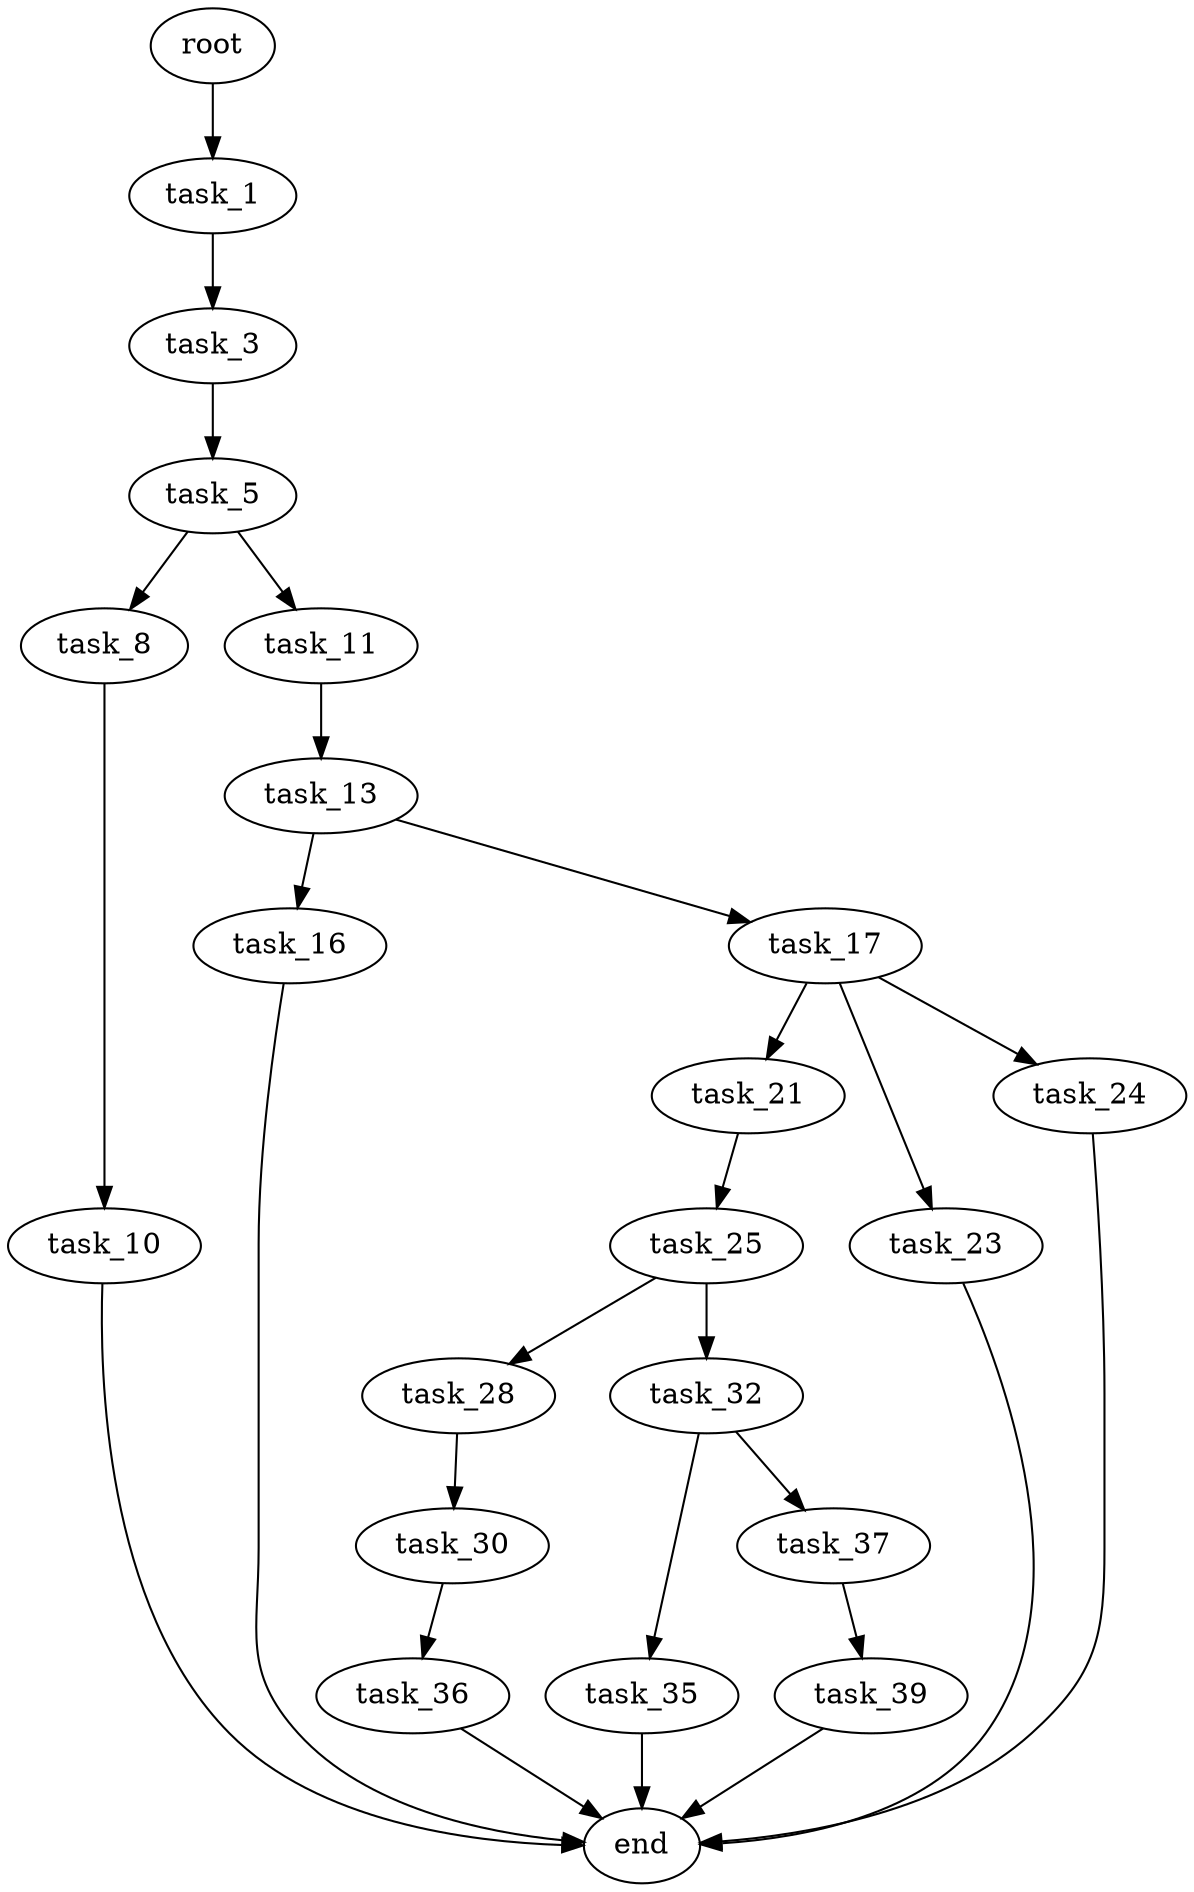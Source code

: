digraph G {
  root [size="0.000000"];
  task_1 [size="549755813888.000000"];
  task_3 [size="8589934592.000000"];
  task_5 [size="12379595434.000000"];
  task_8 [size="368293445632.000000"];
  task_10 [size="28991029248.000000"];
  task_11 [size="782757789696.000000"];
  task_13 [size="225192168434.000000"];
  task_16 [size="579899285314.000000"];
  task_17 [size="35218319594.000000"];
  task_21 [size="5529926651.000000"];
  task_23 [size="1678627386.000000"];
  task_24 [size="3760127867.000000"];
  task_25 [size="1481619935.000000"];
  task_28 [size="547608865328.000000"];
  task_30 [size="368293445632.000000"];
  task_32 [size="782757789696.000000"];
  task_35 [size="2282820536.000000"];
  task_36 [size="549755813888.000000"];
  task_37 [size="28991029248.000000"];
  task_39 [size="854798178895.000000"];
  end [size="0.000000"];

  root -> task_1 [size="1.000000"];
  task_1 -> task_3 [size="536870912.000000"];
  task_3 -> task_5 [size="33554432.000000"];
  task_5 -> task_8 [size="33554432.000000"];
  task_5 -> task_11 [size="33554432.000000"];
  task_8 -> task_10 [size="411041792.000000"];
  task_10 -> end [size="1.000000"];
  task_11 -> task_13 [size="679477248.000000"];
  task_13 -> task_16 [size="536870912.000000"];
  task_13 -> task_17 [size="536870912.000000"];
  task_16 -> end [size="1.000000"];
  task_17 -> task_21 [size="679477248.000000"];
  task_17 -> task_23 [size="679477248.000000"];
  task_17 -> task_24 [size="679477248.000000"];
  task_21 -> task_25 [size="411041792.000000"];
  task_23 -> end [size="1.000000"];
  task_24 -> end [size="1.000000"];
  task_25 -> task_28 [size="75497472.000000"];
  task_25 -> task_32 [size="75497472.000000"];
  task_28 -> task_30 [size="411041792.000000"];
  task_30 -> task_36 [size="411041792.000000"];
  task_32 -> task_35 [size="679477248.000000"];
  task_32 -> task_37 [size="679477248.000000"];
  task_35 -> end [size="1.000000"];
  task_36 -> end [size="1.000000"];
  task_37 -> task_39 [size="75497472.000000"];
  task_39 -> end [size="1.000000"];
}
